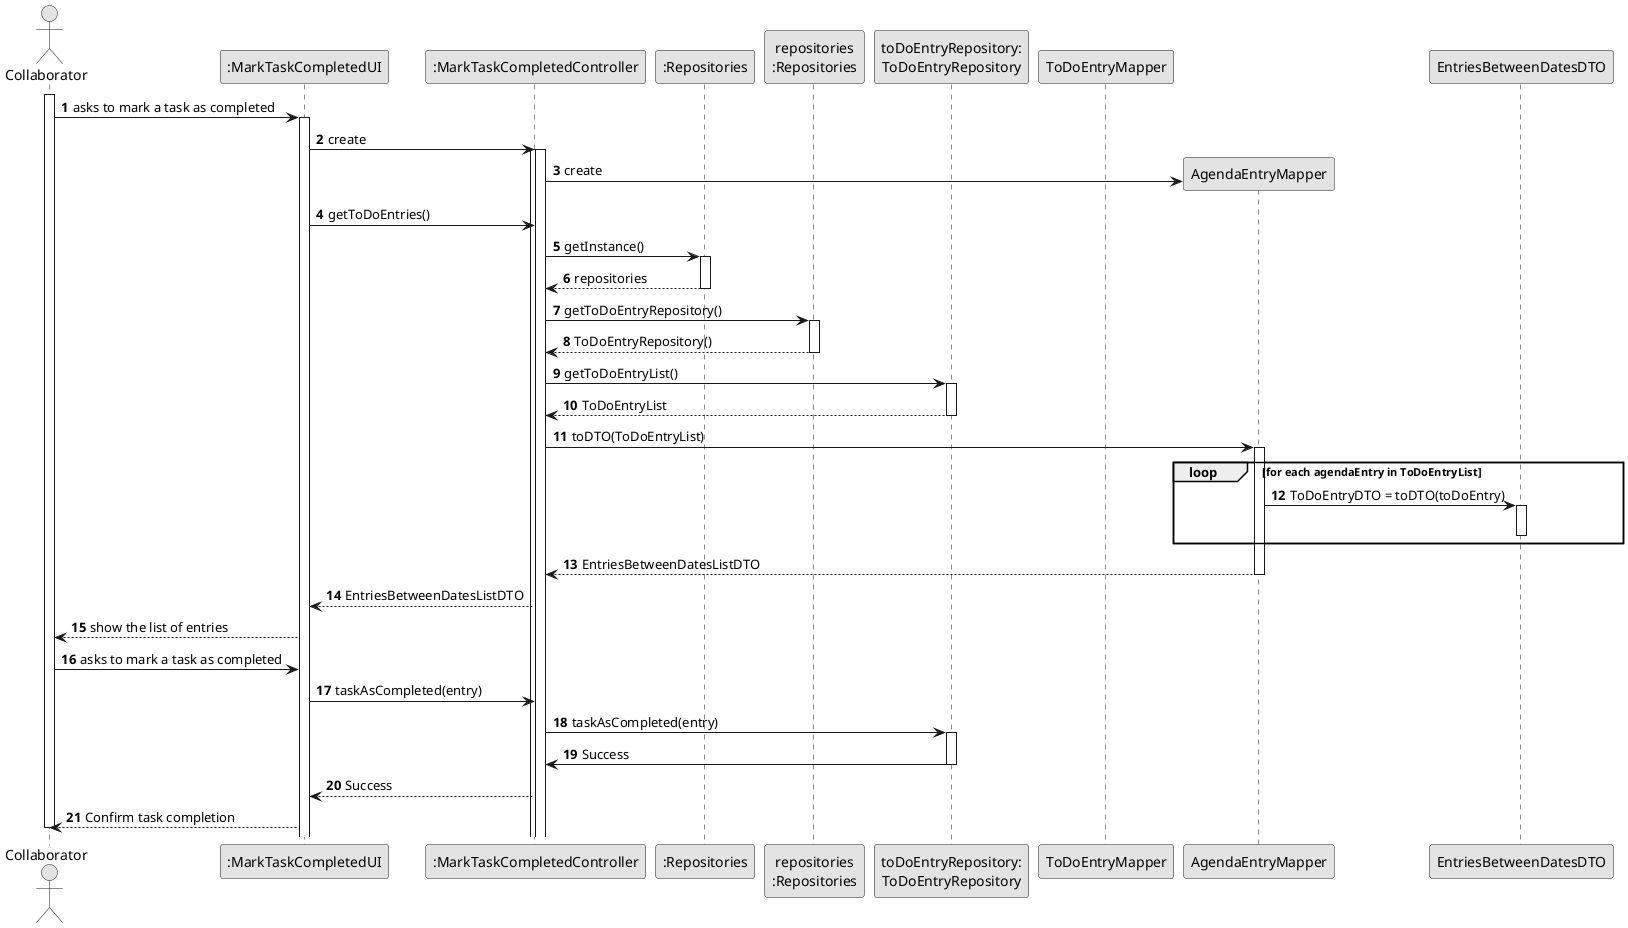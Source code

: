 @startuml
skinparam monochrome true
skinparam packageStyle rectangle
skinparam shadowing false

autonumber

actor "Collaborator" as ADM
participant ":MarkTaskCompletedUI" as UI
participant ":MarkTaskCompletedController" as CTRL
participant ":Repositories" as RepositorySingleton
participant "repositories\n:Repositories" as PLAT
participant "toDoEntryRepository:\nToDoEntryRepository" as TaskCategoryRepository
participant "ToDoEntryMapper"

activate ADM

ADM -> UI : asks to mark a task as completed
activate UI

UI -> CTRL : create
activate CTRL

activate CTRL
 CTRL-> "AgendaEntryMapper"** : create
deactivate "AgendaEntryMapper"

UI -> CTRL : getToDoEntries()

CTRL -> RepositorySingleton : getInstance()
activate RepositorySingleton

RepositorySingleton --> CTRL : repositories
deactivate RepositorySingleton

CTRL -> PLAT : getToDoEntryRepository()
activate PLAT

PLAT --> CTRL : ToDoEntryRepository()
deactivate PLAT

CTRL -> TaskCategoryRepository : getToDoEntryList()
activate TaskCategoryRepository

TaskCategoryRepository --> CTRL : ToDoEntryList
deactivate TaskCategoryRepository

CTRL -> "AgendaEntryMapper" : toDTO(ToDoEntryList)
activate "AgendaEntryMapper"

loop for each agendaEntry in ToDoEntryList
    "AgendaEntryMapper" -> "EntriesBetweenDatesDTO" : ToDoEntryDTO = toDTO(toDoEntry)
    activate "EntriesBetweenDatesDTO"
    deactivate "EntriesBetweenDatesDTO"
end
"AgendaEntryMapper" --> CTRL : EntriesBetweenDatesListDTO
deactivate "AgendaEntryMapper"

CTRL --> UI : EntriesBetweenDatesListDTO

UI --> ADM : show the list of entries

ADM -> UI : asks to mark a task as completed
UI -> CTRL : taskAsCompleted(entry)
CTRL -> TaskCategoryRepository : taskAsCompleted(entry)
activate TaskCategoryRepository
TaskCategoryRepository -> CTRL : Success
deactivate TaskCategoryRepository
CTRL --> UI : Success
UI --> ADM : Confirm task completion

deactivate ADM
@enduml
